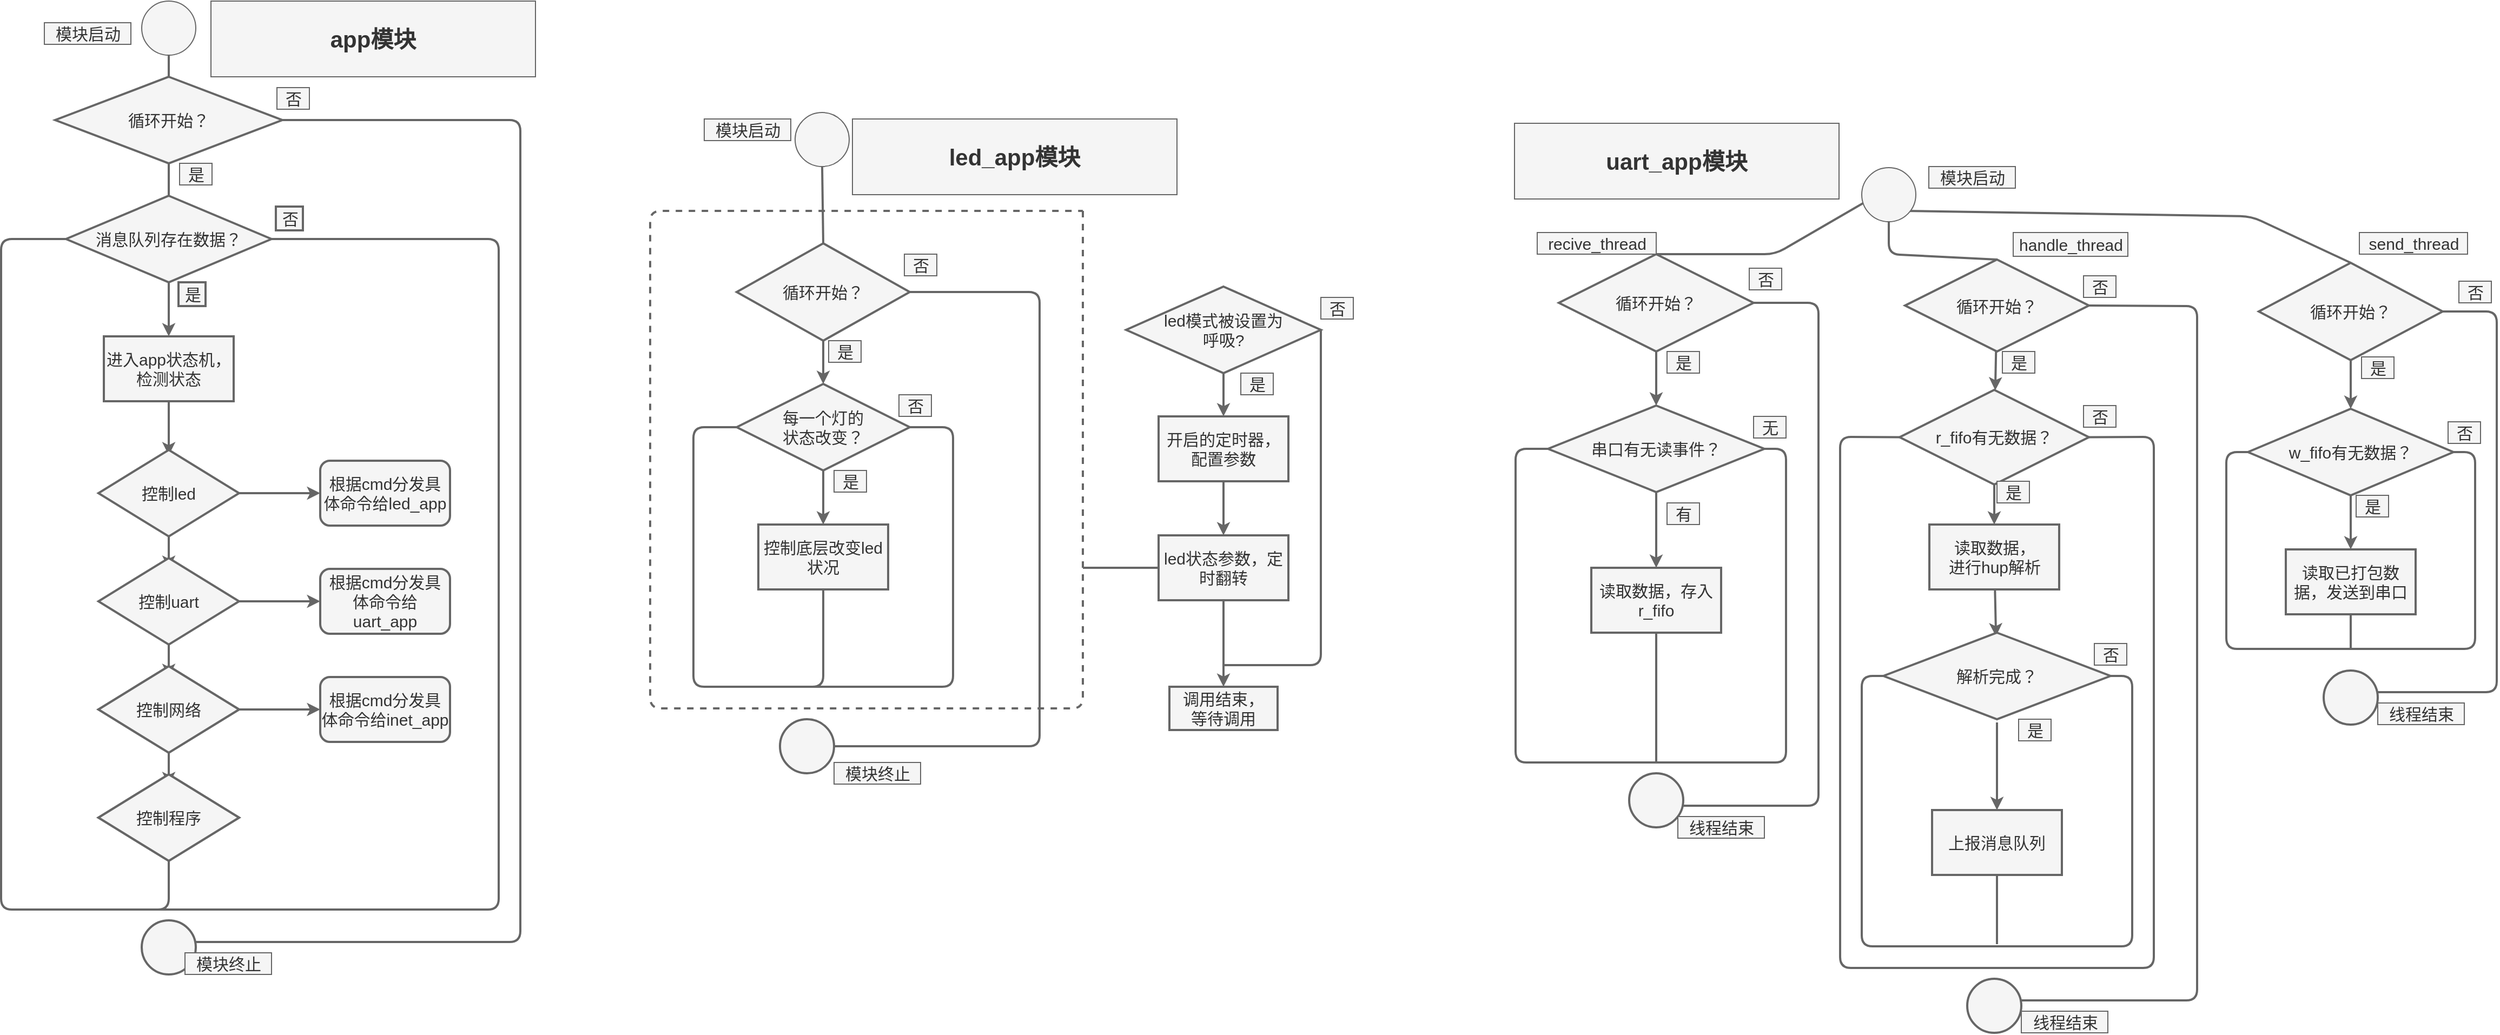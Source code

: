<mxfile>
    <diagram id="QWFxLKMB1layE4RUAb9i" name="第 1 页">
        <mxGraphModel dx="206.78" dy="0" grid="0" gridSize="10" guides="0" tooltips="1" connect="1" arrows="1" fold="1" page="1" pageScale="1" pageWidth="827" pageHeight="1169" background="#FFFFFF" math="0" shadow="0">
            <root>
                <mxCell id="0"/>
                <mxCell id="1" parent="0"/>
                <mxCell id="5" value="" style="edgeStyle=none;html=1;fontSize=15;strokeWidth=2;fillColor=#f5f5f5;strokeColor=#666666;" parent="1" source="3" target="4" edge="1">
                    <mxGeometry relative="1" as="geometry"/>
                </mxCell>
                <mxCell id="3" value="消息队列存在数据？" style="rhombus;whiteSpace=wrap;html=1;fontSize=15;strokeWidth=2;fillColor=#f5f5f5;fontColor=#333333;strokeColor=#666666;" parent="1" vertex="1">
                    <mxGeometry x="140" y="186" width="190" height="80" as="geometry"/>
                </mxCell>
                <mxCell id="7" value="" style="edgeStyle=none;html=1;fontSize=15;strokeWidth=2;fillColor=#f5f5f5;strokeColor=#666666;" parent="1" source="4" edge="1">
                    <mxGeometry relative="1" as="geometry">
                        <mxPoint x="235" y="426" as="targetPoint"/>
                    </mxGeometry>
                </mxCell>
                <mxCell id="4" value="进入app状态机，检测状态" style="whiteSpace=wrap;html=1;fontSize=15;strokeWidth=2;fillColor=#f5f5f5;fontColor=#333333;strokeColor=#666666;" parent="1" vertex="1">
                    <mxGeometry x="175" y="316" width="120" height="60" as="geometry"/>
                </mxCell>
                <mxCell id="9" value="" style="edgeStyle=none;html=1;fontSize=15;strokeWidth=2;fillColor=#f5f5f5;strokeColor=#666666;" parent="1" edge="1">
                    <mxGeometry relative="1" as="geometry">
                        <mxPoint x="235" y="491" as="sourcePoint"/>
                        <mxPoint x="235" y="531" as="targetPoint"/>
                    </mxGeometry>
                </mxCell>
                <mxCell id="17" value="" style="edgeStyle=none;html=1;fontSize=15;strokeWidth=2;fillColor=#f5f5f5;strokeColor=#666666;" parent="1" target="16" edge="1">
                    <mxGeometry relative="1" as="geometry">
                        <mxPoint x="295" y="461" as="sourcePoint"/>
                    </mxGeometry>
                </mxCell>
                <mxCell id="11" value="" style="edgeStyle=none;html=1;fontSize=15;strokeWidth=2;fillColor=#f5f5f5;strokeColor=#666666;" parent="1" edge="1">
                    <mxGeometry relative="1" as="geometry">
                        <mxPoint x="235" y="591" as="sourcePoint"/>
                        <mxPoint x="235" y="631" as="targetPoint"/>
                    </mxGeometry>
                </mxCell>
                <mxCell id="19" value="" style="edgeStyle=none;html=1;fontSize=15;strokeWidth=2;fillColor=#f5f5f5;strokeColor=#666666;" parent="1" target="18" edge="1">
                    <mxGeometry relative="1" as="geometry">
                        <mxPoint x="295" y="561" as="sourcePoint"/>
                    </mxGeometry>
                </mxCell>
                <mxCell id="13" value="" style="edgeStyle=none;html=1;fontSize=15;strokeWidth=2;fillColor=#f5f5f5;strokeColor=#666666;" parent="1" edge="1">
                    <mxGeometry relative="1" as="geometry">
                        <mxPoint x="235" y="691" as="sourcePoint"/>
                        <mxPoint x="235" y="731" as="targetPoint"/>
                    </mxGeometry>
                </mxCell>
                <mxCell id="21" value="" style="edgeStyle=none;html=1;fontSize=15;strokeWidth=2;fillColor=#f5f5f5;strokeColor=#666666;" parent="1" target="20" edge="1">
                    <mxGeometry relative="1" as="geometry">
                        <mxPoint x="295" y="661" as="sourcePoint"/>
                    </mxGeometry>
                </mxCell>
                <mxCell id="16" value="根据cmd分发具体命令给led_app" style="rounded=1;whiteSpace=wrap;html=1;fontSize=15;strokeWidth=2;fillColor=#f5f5f5;fontColor=#333333;strokeColor=#666666;" parent="1" vertex="1">
                    <mxGeometry x="375" y="431" width="120" height="60" as="geometry"/>
                </mxCell>
                <mxCell id="18" value="根据cmd分发具体命令给uart_app" style="rounded=1;whiteSpace=wrap;html=1;fontSize=15;strokeWidth=2;fillColor=#f5f5f5;fontColor=#333333;strokeColor=#666666;" parent="1" vertex="1">
                    <mxGeometry x="375" y="531" width="120" height="60" as="geometry"/>
                </mxCell>
                <mxCell id="20" value="&lt;span style=&quot;font-size: 15px;&quot;&gt;根据cmd分发具体命令给inet_app&lt;/span&gt;" style="rounded=1;whiteSpace=wrap;html=1;fontSize=15;strokeWidth=2;fillColor=#f5f5f5;fontColor=#333333;strokeColor=#666666;" parent="1" vertex="1">
                    <mxGeometry x="375" y="631" width="120" height="60" as="geometry"/>
                </mxCell>
                <mxCell id="24" value="" style="endArrow=none;html=1;exitX=0.5;exitY=1;exitDx=0;exitDy=0;entryX=0;entryY=0.5;entryDx=0;entryDy=0;fontSize=15;strokeWidth=2;fillColor=#f5f5f5;strokeColor=#666666;" parent="1" target="3" edge="1">
                    <mxGeometry width="50" height="50" relative="1" as="geometry">
                        <mxPoint x="235" y="786" as="sourcePoint"/>
                        <mxPoint x="80" y="316" as="targetPoint"/>
                        <Array as="points">
                            <mxPoint x="235" y="846"/>
                            <mxPoint x="80" y="846"/>
                            <mxPoint x="80" y="226"/>
                        </Array>
                    </mxGeometry>
                </mxCell>
                <mxCell id="25" value="是" style="text;html=1;align=center;verticalAlign=middle;resizable=0;points=[];autosize=1;strokeColor=#666666;fillColor=#f5f5f5;fontSize=15;strokeWidth=2;fontColor=#333333;" parent="1" vertex="1">
                    <mxGeometry x="244" y="266" width="25" height="22" as="geometry"/>
                </mxCell>
                <mxCell id="26" value="" style="endArrow=none;html=1;entryX=1;entryY=0.5;entryDx=0;entryDy=0;fontSize=15;strokeWidth=2;fillColor=#f5f5f5;strokeColor=#666666;" parent="1" target="3" edge="1">
                    <mxGeometry width="50" height="50" relative="1" as="geometry">
                        <mxPoint x="210" y="846" as="sourcePoint"/>
                        <mxPoint x="360" y="436" as="targetPoint"/>
                        <Array as="points">
                            <mxPoint x="540" y="846"/>
                            <mxPoint x="540" y="226"/>
                        </Array>
                    </mxGeometry>
                </mxCell>
                <mxCell id="30" value="控制led" style="rhombus;whiteSpace=wrap;html=1;fontSize=15;strokeWidth=2;fillColor=#f5f5f5;fontColor=#333333;strokeColor=#666666;" parent="1" vertex="1">
                    <mxGeometry x="170" y="421" width="130" height="80" as="geometry"/>
                </mxCell>
                <mxCell id="31" value="控制程序" style="rhombus;whiteSpace=wrap;html=1;fontSize=15;strokeWidth=2;fillColor=#f5f5f5;fontColor=#333333;strokeColor=#666666;" parent="1" vertex="1">
                    <mxGeometry x="170" y="721" width="130" height="80" as="geometry"/>
                </mxCell>
                <mxCell id="32" value="控制uart" style="rhombus;whiteSpace=wrap;html=1;fontSize=15;strokeWidth=2;fillColor=#f5f5f5;fontColor=#333333;strokeColor=#666666;" parent="1" vertex="1">
                    <mxGeometry x="170" y="521" width="130" height="80" as="geometry"/>
                </mxCell>
                <mxCell id="33" value="控制网络" style="rhombus;whiteSpace=wrap;html=1;fontSize=15;strokeWidth=2;fillColor=#f5f5f5;fontColor=#333333;strokeColor=#666666;" parent="1" vertex="1">
                    <mxGeometry x="170" y="621" width="130" height="80" as="geometry"/>
                </mxCell>
                <mxCell id="35" value="否" style="text;html=1;align=center;verticalAlign=middle;resizable=0;points=[];autosize=1;strokeColor=#666666;fillColor=#f5f5f5;fontSize=15;strokeWidth=2;fontColor=#333333;" parent="1" vertex="1">
                    <mxGeometry x="334" y="196" width="25" height="22" as="geometry"/>
                </mxCell>
                <mxCell id="49" value="" style="edgeStyle=none;html=1;fontSize=15;strokeWidth=2;fillColor=#f5f5f5;strokeColor=#666666;" parent="1" source="47" edge="1">
                    <mxGeometry relative="1" as="geometry">
                        <mxPoint x="840" y="360" as="targetPoint"/>
                    </mxGeometry>
                </mxCell>
                <mxCell id="47" value="循环开始？" style="rhombus;whiteSpace=wrap;html=1;fontSize=15;strokeWidth=2;fillColor=#f5f5f5;fontColor=#333333;strokeColor=#666666;" parent="1" vertex="1">
                    <mxGeometry x="760" y="230" width="160" height="90" as="geometry"/>
                </mxCell>
                <mxCell id="59" value="" style="edgeStyle=none;html=1;fontSize=15;strokeWidth=2;fillColor=#f5f5f5;strokeColor=#666666;" parent="1" source="50" target="58" edge="1">
                    <mxGeometry relative="1" as="geometry"/>
                </mxCell>
                <mxCell id="50" value="每一个灯的&lt;br&gt;状态改变？" style="rhombus;whiteSpace=wrap;html=1;fontSize=15;strokeWidth=2;fillColor=#f5f5f5;fontColor=#333333;strokeColor=#666666;" parent="1" vertex="1">
                    <mxGeometry x="760" y="360" width="160" height="80" as="geometry"/>
                </mxCell>
                <mxCell id="51" value="" style="endArrow=none;html=1;fontSize=15;strokeWidth=2;exitX=0;exitY=0.5;exitDx=0;exitDy=0;entryX=0.5;entryY=1;entryDx=0;entryDy=0;fillColor=#f5f5f5;strokeColor=#666666;" parent="1" source="50" target="58" edge="1">
                    <mxGeometry width="50" height="50" relative="1" as="geometry">
                        <mxPoint x="760" y="490" as="sourcePoint"/>
                        <mxPoint x="840" y="580" as="targetPoint"/>
                        <Array as="points">
                            <mxPoint x="720" y="400"/>
                            <mxPoint x="720" y="480"/>
                            <mxPoint x="720" y="640"/>
                            <mxPoint x="840" y="640"/>
                        </Array>
                    </mxGeometry>
                </mxCell>
                <mxCell id="52" value="是" style="text;html=1;align=center;verticalAlign=middle;resizable=0;points=[];autosize=1;strokeColor=#666666;fillColor=#f5f5f5;fontSize=15;fontColor=#333333;" parent="1" vertex="1">
                    <mxGeometry x="845" y="320" width="30" height="20" as="geometry"/>
                </mxCell>
                <mxCell id="53" value="" style="endArrow=none;html=1;fontSize=15;strokeWidth=2;entryX=1;entryY=0.5;entryDx=0;entryDy=0;fillColor=#f5f5f5;strokeColor=#666666;" parent="1" source="167" target="47" edge="1">
                    <mxGeometry width="50" height="50" relative="1" as="geometry">
                        <mxPoint x="830" y="680" as="sourcePoint"/>
                        <mxPoint x="810" y="440" as="targetPoint"/>
                        <Array as="points">
                            <mxPoint x="1040" y="695"/>
                            <mxPoint x="1040" y="275"/>
                        </Array>
                    </mxGeometry>
                </mxCell>
                <mxCell id="54" value="否" style="text;html=1;align=center;verticalAlign=middle;resizable=0;points=[];autosize=1;strokeColor=#666666;fillColor=#f5f5f5;fontSize=15;fontColor=#333333;" parent="1" vertex="1">
                    <mxGeometry x="915" y="240" width="30" height="20" as="geometry"/>
                </mxCell>
                <mxCell id="55" value="是" style="text;html=1;align=center;verticalAlign=middle;resizable=0;points=[];autosize=1;strokeColor=#666666;fillColor=#f5f5f5;fontSize=15;fontColor=#333333;" parent="1" vertex="1">
                    <mxGeometry x="850" y="440" width="30" height="20" as="geometry"/>
                </mxCell>
                <mxCell id="56" value="否" style="text;html=1;align=center;verticalAlign=middle;resizable=0;points=[];autosize=1;strokeColor=#666666;fillColor=#f5f5f5;fontSize=15;fontColor=#333333;" parent="1" vertex="1">
                    <mxGeometry x="910" y="370" width="30" height="20" as="geometry"/>
                </mxCell>
                <mxCell id="57" value="" style="endArrow=none;html=1;fontSize=15;strokeWidth=2;entryX=1;entryY=0.5;entryDx=0;entryDy=0;fillColor=#f5f5f5;strokeColor=#666666;" parent="1" target="50" edge="1">
                    <mxGeometry width="50" height="50" relative="1" as="geometry">
                        <mxPoint x="830" y="640" as="sourcePoint"/>
                        <mxPoint x="810" y="440" as="targetPoint"/>
                        <Array as="points">
                            <mxPoint x="960" y="640"/>
                            <mxPoint x="960" y="400"/>
                        </Array>
                    </mxGeometry>
                </mxCell>
                <mxCell id="58" value="控制底层改变led状况" style="whiteSpace=wrap;html=1;fontSize=15;strokeWidth=2;fillColor=#f5f5f5;fontColor=#333333;strokeColor=#666666;" parent="1" vertex="1">
                    <mxGeometry x="780" y="490" width="120" height="60" as="geometry"/>
                </mxCell>
                <mxCell id="62" value="" style="edgeStyle=none;html=1;fontSize=15;strokeWidth=2;fillColor=#f5f5f5;strokeColor=#666666;" parent="1" source="60" target="61" edge="1">
                    <mxGeometry relative="1" as="geometry"/>
                </mxCell>
                <mxCell id="60" value="led模式被设置为&lt;br&gt;呼吸?" style="rhombus;whiteSpace=wrap;html=1;fontSize=15;strokeWidth=2;fillColor=#f5f5f5;fontColor=#333333;strokeColor=#666666;" parent="1" vertex="1">
                    <mxGeometry x="1120" y="270" width="180" height="80" as="geometry"/>
                </mxCell>
                <mxCell id="66" value="" style="edgeStyle=none;html=1;fontSize=15;strokeWidth=2;fillColor=#f5f5f5;strokeColor=#666666;" parent="1" source="61" target="65" edge="1">
                    <mxGeometry relative="1" as="geometry"/>
                </mxCell>
                <mxCell id="61" value="开启的定时器，配置参数" style="whiteSpace=wrap;html=1;fontSize=15;strokeWidth=2;fillColor=#f5f5f5;fontColor=#333333;strokeColor=#666666;" parent="1" vertex="1">
                    <mxGeometry x="1150" y="390" width="120" height="60" as="geometry"/>
                </mxCell>
                <mxCell id="63" value="是" style="text;html=1;align=center;verticalAlign=middle;resizable=0;points=[];autosize=1;strokeColor=#666666;fillColor=#f5f5f5;fontSize=15;fontColor=#333333;" parent="1" vertex="1">
                    <mxGeometry x="1226" y="350" width="30" height="20" as="geometry"/>
                </mxCell>
                <mxCell id="64" value="否" style="text;html=1;align=center;verticalAlign=middle;resizable=0;points=[];autosize=1;strokeColor=#666666;fillColor=#f5f5f5;fontSize=15;fontColor=#333333;" parent="1" vertex="1">
                    <mxGeometry x="1300" y="280" width="30" height="20" as="geometry"/>
                </mxCell>
                <mxCell id="70" value="" style="edgeStyle=none;html=1;fontSize=15;strokeWidth=2;fillColor=#f5f5f5;strokeColor=#666666;" parent="1" source="65" edge="1">
                    <mxGeometry relative="1" as="geometry">
                        <mxPoint x="1210" y="640" as="targetPoint"/>
                    </mxGeometry>
                </mxCell>
                <mxCell id="65" value="led状态参数，定时翻转" style="whiteSpace=wrap;html=1;fontSize=15;strokeWidth=2;fillColor=#f5f5f5;fontColor=#333333;strokeColor=#666666;" parent="1" vertex="1">
                    <mxGeometry x="1150" y="500" width="120" height="60" as="geometry"/>
                </mxCell>
                <mxCell id="67" value="" style="endArrow=none;dashed=1;html=1;fontSize=15;strokeWidth=2;fillColor=#f5f5f5;strokeColor=#666666;" parent="1" edge="1">
                    <mxGeometry width="50" height="50" relative="1" as="geometry">
                        <mxPoint x="1080" y="200" as="sourcePoint"/>
                        <mxPoint x="1080" y="200" as="targetPoint"/>
                        <Array as="points">
                            <mxPoint x="1080" y="660"/>
                            <mxPoint x="680" y="660"/>
                            <mxPoint x="680" y="200"/>
                        </Array>
                    </mxGeometry>
                </mxCell>
                <mxCell id="68" value="" style="endArrow=none;html=1;fontSize=15;strokeWidth=2;entryX=1;entryY=0.5;entryDx=0;entryDy=0;fillColor=#f5f5f5;strokeColor=#666666;" parent="1" target="60" edge="1">
                    <mxGeometry width="50" height="50" relative="1" as="geometry">
                        <mxPoint x="1210" y="620" as="sourcePoint"/>
                        <mxPoint x="980" y="400" as="targetPoint"/>
                        <Array as="points">
                            <mxPoint x="1300" y="620"/>
                        </Array>
                    </mxGeometry>
                </mxCell>
                <mxCell id="72" value="调用结束，&lt;br&gt;等待调用" style="whiteSpace=wrap;html=1;fontSize=15;strokeWidth=2;fillColor=#f5f5f5;fontColor=#333333;strokeColor=#666666;" parent="1" vertex="1">
                    <mxGeometry x="1160" y="640" width="100" height="40" as="geometry"/>
                </mxCell>
                <mxCell id="73" value="" style="endArrow=none;html=1;fontSize=15;strokeWidth=2;entryX=0;entryY=0.5;entryDx=0;entryDy=0;fillColor=#f5f5f5;strokeColor=#666666;" parent="1" target="65" edge="1">
                    <mxGeometry width="50" height="50" relative="1" as="geometry">
                        <mxPoint x="1080" y="530" as="sourcePoint"/>
                        <mxPoint x="980" y="400" as="targetPoint"/>
                    </mxGeometry>
                </mxCell>
                <mxCell id="76" value="" style="edgeStyle=none;html=1;fontSize=15;strokeWidth=2;fillColor=#f5f5f5;strokeColor=#666666;" parent="1" source="74" edge="1">
                    <mxGeometry relative="1" as="geometry">
                        <mxPoint x="1610" y="380" as="targetPoint"/>
                    </mxGeometry>
                </mxCell>
                <mxCell id="74" value="循环开始？" style="rhombus;whiteSpace=wrap;html=1;fontSize=15;strokeWidth=2;fillColor=#f5f5f5;fontColor=#333333;strokeColor=#666666;" parent="1" vertex="1">
                    <mxGeometry x="1520" y="240" width="180" height="90" as="geometry"/>
                </mxCell>
                <mxCell id="78" value="是" style="text;html=1;align=center;verticalAlign=middle;resizable=0;points=[];autosize=1;strokeColor=#666666;fillColor=#f5f5f5;fontSize=15;fontColor=#333333;" parent="1" vertex="1">
                    <mxGeometry x="1620" y="330" width="30" height="20" as="geometry"/>
                </mxCell>
                <mxCell id="81" value="" style="edgeStyle=none;html=1;fontSize=15;strokeWidth=2;fillColor=#f5f5f5;strokeColor=#666666;" parent="1" source="79" target="80" edge="1">
                    <mxGeometry relative="1" as="geometry"/>
                </mxCell>
                <mxCell id="79" value="串口有无读事件？" style="rhombus;whiteSpace=wrap;html=1;fontSize=15;strokeWidth=2;fillColor=#f5f5f5;fontColor=#333333;strokeColor=#666666;" parent="1" vertex="1">
                    <mxGeometry x="1510" y="380" width="200" height="80" as="geometry"/>
                </mxCell>
                <mxCell id="80" value="读取数据，存入r_fifo" style="whiteSpace=wrap;html=1;fontSize=15;strokeWidth=2;fillColor=#f5f5f5;fontColor=#333333;strokeColor=#666666;" parent="1" vertex="1">
                    <mxGeometry x="1550" y="530" width="120" height="60" as="geometry"/>
                </mxCell>
                <mxCell id="82" value="有" style="text;html=1;align=center;verticalAlign=middle;resizable=0;points=[];autosize=1;strokeColor=#666666;fillColor=#f5f5f5;fontSize=15;fontColor=#333333;" parent="1" vertex="1">
                    <mxGeometry x="1620" y="470" width="30" height="20" as="geometry"/>
                </mxCell>
                <mxCell id="83" value="无" style="text;html=1;align=center;verticalAlign=middle;resizable=0;points=[];autosize=1;strokeColor=#666666;fillColor=#f5f5f5;fontSize=15;fontColor=#333333;" parent="1" vertex="1">
                    <mxGeometry x="1700" y="390" width="30" height="20" as="geometry"/>
                </mxCell>
                <mxCell id="84" value="" style="endArrow=none;html=1;fontSize=15;strokeWidth=2;entryX=1;entryY=0.5;entryDx=0;entryDy=0;exitX=0;exitY=0.5;exitDx=0;exitDy=0;fillColor=#f5f5f5;strokeColor=#666666;" parent="1" source="79" target="79" edge="1">
                    <mxGeometry width="50" height="50" relative="1" as="geometry">
                        <mxPoint x="1520" y="285" as="sourcePoint"/>
                        <mxPoint x="1690" y="490" as="targetPoint"/>
                        <Array as="points">
                            <mxPoint x="1480" y="420"/>
                            <mxPoint x="1480" y="710"/>
                            <mxPoint x="1730" y="710"/>
                            <mxPoint x="1730" y="420"/>
                        </Array>
                    </mxGeometry>
                </mxCell>
                <mxCell id="85" value="" style="endArrow=none;html=1;fontSize=15;strokeWidth=2;exitX=0.5;exitY=1;exitDx=0;exitDy=0;fillColor=#f5f5f5;strokeColor=#666666;" parent="1" source="80" edge="1">
                    <mxGeometry width="50" height="50" relative="1" as="geometry">
                        <mxPoint x="1640" y="540" as="sourcePoint"/>
                        <mxPoint x="1610" y="710" as="targetPoint"/>
                    </mxGeometry>
                </mxCell>
                <mxCell id="87" value="否" style="text;html=1;align=center;verticalAlign=middle;resizable=0;points=[];autosize=1;strokeColor=#666666;fillColor=#f5f5f5;fontSize=15;fontColor=#333333;" parent="1" vertex="1">
                    <mxGeometry x="1696" y="253" width="30" height="20" as="geometry"/>
                </mxCell>
                <mxCell id="89" value="" style="endArrow=none;html=1;fontSize=15;strokeWidth=2;entryX=1;entryY=0.5;entryDx=0;entryDy=0;fillColor=#f5f5f5;strokeColor=#666666;" parent="1" target="74" edge="1">
                    <mxGeometry width="50" height="50" relative="1" as="geometry">
                        <mxPoint x="1610" y="750" as="sourcePoint"/>
                        <mxPoint x="1690" y="490" as="targetPoint"/>
                        <Array as="points">
                            <mxPoint x="1760" y="750"/>
                            <mxPoint x="1760" y="285"/>
                        </Array>
                    </mxGeometry>
                </mxCell>
                <mxCell id="90" value="" style="ellipse;whiteSpace=wrap;html=1;aspect=fixed;fontSize=15;strokeWidth=2;fillColor=#f5f5f5;fontColor=#333333;strokeColor=#666666;" parent="1" vertex="1">
                    <mxGeometry x="1585" y="720" width="50" height="50" as="geometry"/>
                </mxCell>
                <mxCell id="91" value="线程结束" style="text;html=1;align=center;verticalAlign=middle;resizable=0;points=[];autosize=1;strokeColor=#666666;fillColor=#f5f5f5;fontSize=15;fontColor=#333333;" parent="1" vertex="1">
                    <mxGeometry x="1630" y="760" width="80" height="20" as="geometry"/>
                </mxCell>
                <mxCell id="92" value="recive_thread" style="text;html=1;align=center;verticalAlign=middle;resizable=0;points=[];autosize=1;strokeColor=#666666;fillColor=#f5f5f5;fontSize=15;fontColor=#333333;" parent="1" vertex="1">
                    <mxGeometry x="1500" y="220" width="110" height="20" as="geometry"/>
                </mxCell>
                <mxCell id="96" value="" style="edgeStyle=none;html=1;fontSize=15;strokeWidth=2;fillColor=#f5f5f5;strokeColor=#666666;" parent="1" source="94" target="95" edge="1">
                    <mxGeometry relative="1" as="geometry"/>
                </mxCell>
                <mxCell id="94" value="循环开始？" style="rhombus;whiteSpace=wrap;html=1;fontSize=15;strokeWidth=2;fillColor=#f5f5f5;fontColor=#333333;strokeColor=#666666;" parent="1" vertex="1">
                    <mxGeometry x="1840" y="245" width="170" height="85" as="geometry"/>
                </mxCell>
                <mxCell id="98" value="" style="edgeStyle=none;html=1;fontSize=15;strokeWidth=2;fillColor=#f5f5f5;strokeColor=#666666;" parent="1" source="95" target="97" edge="1">
                    <mxGeometry relative="1" as="geometry"/>
                </mxCell>
                <mxCell id="95" value="r_fifo有无数据？" style="rhombus;whiteSpace=wrap;html=1;fontSize=15;strokeWidth=2;fillColor=#f5f5f5;fontColor=#333333;strokeColor=#666666;" parent="1" vertex="1">
                    <mxGeometry x="1835" y="365.5" width="175" height="87.5" as="geometry"/>
                </mxCell>
                <mxCell id="100" value="" style="edgeStyle=none;html=1;fontSize=15;strokeWidth=2;fillColor=#f5f5f5;strokeColor=#666666;" parent="1" source="97" edge="1">
                    <mxGeometry relative="1" as="geometry">
                        <mxPoint x="1924.099" y="593.343" as="targetPoint"/>
                    </mxGeometry>
                </mxCell>
                <mxCell id="97" value="读取数据，&lt;br&gt;进行hup解析" style="whiteSpace=wrap;html=1;fontSize=15;strokeWidth=2;fillColor=#f5f5f5;fontColor=#333333;strokeColor=#666666;" parent="1" vertex="1">
                    <mxGeometry x="1862.5" y="490" width="120" height="60" as="geometry"/>
                </mxCell>
                <mxCell id="102" value="" style="edgeStyle=none;html=1;fontSize=15;strokeWidth=2;fillColor=#f5f5f5;strokeColor=#666666;" parent="1" target="101" edge="1">
                    <mxGeometry relative="1" as="geometry">
                        <mxPoint x="1925" y="673" as="sourcePoint"/>
                    </mxGeometry>
                </mxCell>
                <mxCell id="99" value="解析完成？" style="rhombus;whiteSpace=wrap;html=1;fontSize=15;strokeWidth=2;fillColor=#f5f5f5;fontColor=#333333;strokeColor=#666666;" parent="1" vertex="1">
                    <mxGeometry x="1820" y="590" width="210" height="80" as="geometry"/>
                </mxCell>
                <mxCell id="101" value="上报消息队列" style="whiteSpace=wrap;html=1;fontSize=15;strokeWidth=2;fillColor=#f5f5f5;fontColor=#333333;strokeColor=#666666;" parent="1" vertex="1">
                    <mxGeometry x="1865" y="754" width="120" height="60" as="geometry"/>
                </mxCell>
                <mxCell id="105" value="" style="endArrow=none;html=1;fontSize=15;strokeWidth=2;entryX=1;entryY=0.5;entryDx=0;entryDy=0;fillColor=#f5f5f5;strokeColor=#666666;" parent="1" target="94" edge="1">
                    <mxGeometry width="50" height="50" relative="1" as="geometry">
                        <mxPoint x="1925" y="930" as="sourcePoint"/>
                        <mxPoint x="1850" y="570" as="targetPoint"/>
                        <Array as="points">
                            <mxPoint x="2110" y="930"/>
                            <mxPoint x="2110" y="288"/>
                        </Array>
                    </mxGeometry>
                </mxCell>
                <mxCell id="106" value="" style="endArrow=none;html=1;fontSize=15;strokeWidth=2;entryX=1;entryY=0.5;entryDx=0;entryDy=0;exitX=0;exitY=0.5;exitDx=0;exitDy=0;fillColor=#f5f5f5;strokeColor=#666666;" parent="1" source="95" target="95" edge="1">
                    <mxGeometry width="50" height="50" relative="1" as="geometry">
                        <mxPoint x="1830" y="409" as="sourcePoint"/>
                        <mxPoint x="1850" y="570" as="targetPoint"/>
                        <Array as="points">
                            <mxPoint x="1780" y="409"/>
                            <mxPoint x="1780" y="409"/>
                            <mxPoint x="1780" y="900"/>
                            <mxPoint x="2070" y="900"/>
                            <mxPoint x="2070" y="409"/>
                        </Array>
                    </mxGeometry>
                </mxCell>
                <mxCell id="107" value="" style="endArrow=none;html=1;fontSize=15;strokeWidth=2;entryX=1;entryY=0.5;entryDx=0;entryDy=0;exitX=0;exitY=0.5;exitDx=0;exitDy=0;fillColor=#f5f5f5;strokeColor=#666666;" parent="1" source="99" target="99" edge="1">
                    <mxGeometry width="50" height="50" relative="1" as="geometry">
                        <mxPoint x="1800" y="620" as="sourcePoint"/>
                        <mxPoint x="1850" y="570" as="targetPoint"/>
                        <Array as="points">
                            <mxPoint x="1800" y="630"/>
                            <mxPoint x="1800" y="880"/>
                            <mxPoint x="2050" y="880"/>
                            <mxPoint x="2050" y="630"/>
                        </Array>
                    </mxGeometry>
                </mxCell>
                <mxCell id="109" value="" style="ellipse;whiteSpace=wrap;html=1;aspect=fixed;fontSize=15;strokeWidth=2;fillColor=#f5f5f5;fontColor=#333333;strokeColor=#666666;" parent="1" vertex="1">
                    <mxGeometry x="1897.5" y="910" width="50" height="50" as="geometry"/>
                </mxCell>
                <mxCell id="110" value="线程结束" style="text;html=1;align=center;verticalAlign=middle;resizable=0;points=[];autosize=1;strokeColor=#666666;fillColor=#f5f5f5;fontSize=15;fontColor=#333333;" parent="1" vertex="1">
                    <mxGeometry x="1947.5" y="940" width="80" height="20" as="geometry"/>
                </mxCell>
                <mxCell id="111" value="是" style="text;html=1;align=center;verticalAlign=middle;resizable=0;points=[];autosize=1;strokeColor=#666666;fillColor=#f5f5f5;fontSize=15;fontColor=#333333;" parent="1" vertex="1">
                    <mxGeometry x="1945" y="670" width="30" height="20" as="geometry"/>
                </mxCell>
                <mxCell id="112" value="否" style="text;html=1;align=center;verticalAlign=middle;resizable=0;points=[];autosize=1;strokeColor=#666666;fillColor=#f5f5f5;fontSize=15;fontColor=#333333;" parent="1" vertex="1">
                    <mxGeometry x="2015" y="600" width="30" height="20" as="geometry"/>
                </mxCell>
                <mxCell id="113" value="是" style="text;html=1;align=center;verticalAlign=middle;resizable=0;points=[];autosize=1;strokeColor=#666666;fillColor=#f5f5f5;fontSize=15;fontColor=#333333;" parent="1" vertex="1">
                    <mxGeometry x="1925" y="450" width="30" height="20" as="geometry"/>
                </mxCell>
                <mxCell id="114" value="否" style="text;html=1;align=center;verticalAlign=middle;resizable=0;points=[];autosize=1;strokeColor=#666666;fillColor=#f5f5f5;fontSize=15;fontColor=#333333;" parent="1" vertex="1">
                    <mxGeometry x="2005" y="380" width="30" height="20" as="geometry"/>
                </mxCell>
                <mxCell id="115" value="是" style="text;html=1;align=center;verticalAlign=middle;resizable=0;points=[];autosize=1;strokeColor=#666666;fillColor=#f5f5f5;fontSize=15;fontColor=#333333;" parent="1" vertex="1">
                    <mxGeometry x="1930" y="330" width="30" height="20" as="geometry"/>
                </mxCell>
                <mxCell id="116" value="否" style="text;html=1;align=center;verticalAlign=middle;resizable=0;points=[];autosize=1;strokeColor=#666666;fillColor=#f5f5f5;fontSize=15;fontColor=#333333;" parent="1" vertex="1">
                    <mxGeometry x="2005" y="260" width="30" height="20" as="geometry"/>
                </mxCell>
                <mxCell id="117" value="handle_thread" style="text;html=1;align=center;verticalAlign=middle;resizable=0;points=[];autosize=1;strokeColor=#666666;fillColor=#f5f5f5;fontSize=15;fontColor=#333333;" parent="1" vertex="1">
                    <mxGeometry x="1940" y="220" width="106" height="22" as="geometry"/>
                </mxCell>
                <mxCell id="120" value="" style="edgeStyle=none;html=1;fontSize=15;strokeWidth=2;fillColor=#f5f5f5;strokeColor=#666666;" parent="1" source="118" edge="1">
                    <mxGeometry relative="1" as="geometry">
                        <mxPoint x="2252" y="383" as="targetPoint"/>
                    </mxGeometry>
                </mxCell>
                <mxCell id="118" value="循环开始？" style="rhombus;whiteSpace=wrap;html=1;fontSize=15;strokeWidth=2;fillColor=#f5f5f5;fontColor=#333333;strokeColor=#666666;" parent="1" vertex="1">
                    <mxGeometry x="2167" y="248" width="170" height="90" as="geometry"/>
                </mxCell>
                <mxCell id="123" value="" style="edgeStyle=none;html=1;fontSize=15;strokeWidth=2;fillColor=#f5f5f5;strokeColor=#666666;" parent="1" source="121" target="122" edge="1">
                    <mxGeometry relative="1" as="geometry"/>
                </mxCell>
                <mxCell id="121" value="w_fifo有无数据？" style="rhombus;whiteSpace=wrap;html=1;fontSize=15;strokeWidth=2;fillColor=#f5f5f5;fontColor=#333333;strokeColor=#666666;" parent="1" vertex="1">
                    <mxGeometry x="2157" y="383" width="190" height="80" as="geometry"/>
                </mxCell>
                <mxCell id="122" value="读取已打包数据，发送到串口" style="whiteSpace=wrap;html=1;fontSize=15;strokeWidth=2;fillColor=#f5f5f5;fontColor=#333333;strokeColor=#666666;" parent="1" vertex="1">
                    <mxGeometry x="2192" y="513" width="120" height="60" as="geometry"/>
                </mxCell>
                <mxCell id="124" value="" style="endArrow=none;html=1;fontSize=15;strokeWidth=2;entryX=1;entryY=0.5;entryDx=0;entryDy=0;fillColor=#f5f5f5;strokeColor=#666666;" parent="1" target="118" edge="1">
                    <mxGeometry width="50" height="50" relative="1" as="geometry">
                        <mxPoint x="2252" y="645" as="sourcePoint"/>
                        <mxPoint x="2217" y="565" as="targetPoint"/>
                        <Array as="points">
                            <mxPoint x="2387" y="645"/>
                            <mxPoint x="2387" y="293"/>
                        </Array>
                    </mxGeometry>
                </mxCell>
                <mxCell id="125" value="" style="endArrow=none;html=1;fontSize=15;strokeWidth=2;entryX=1;entryY=0.5;entryDx=0;entryDy=0;exitX=0;exitY=0.5;exitDx=0;exitDy=0;fillColor=#f5f5f5;strokeColor=#666666;" parent="1" source="121" target="121" edge="1">
                    <mxGeometry width="50" height="50" relative="1" as="geometry">
                        <mxPoint x="2252" y="615" as="sourcePoint"/>
                        <mxPoint x="2217" y="565" as="targetPoint"/>
                        <Array as="points">
                            <mxPoint x="2137" y="423"/>
                            <mxPoint x="2137" y="605"/>
                            <mxPoint x="2157" y="605"/>
                            <mxPoint x="2367" y="605"/>
                            <mxPoint x="2367" y="423"/>
                        </Array>
                    </mxGeometry>
                </mxCell>
                <mxCell id="126" value="" style="endArrow=none;html=1;fontSize=15;strokeWidth=2;entryX=0.5;entryY=1;entryDx=0;entryDy=0;fillColor=#f5f5f5;strokeColor=#666666;" parent="1" target="122" edge="1">
                    <mxGeometry width="50" height="50" relative="1" as="geometry">
                        <mxPoint x="2252" y="605" as="sourcePoint"/>
                        <mxPoint x="2217" y="565" as="targetPoint"/>
                    </mxGeometry>
                </mxCell>
                <mxCell id="127" value="" style="ellipse;whiteSpace=wrap;html=1;aspect=fixed;fontSize=15;strokeWidth=2;fillColor=#f5f5f5;fontColor=#333333;strokeColor=#666666;" parent="1" vertex="1">
                    <mxGeometry x="2227" y="625" width="50" height="50" as="geometry"/>
                </mxCell>
                <mxCell id="128" value="线程结束" style="text;html=1;align=center;verticalAlign=middle;resizable=0;points=[];autosize=1;strokeColor=#666666;fillColor=#f5f5f5;fontSize=15;fontColor=#333333;" parent="1" vertex="1">
                    <mxGeometry x="2277" y="655" width="80" height="20" as="geometry"/>
                </mxCell>
                <mxCell id="129" value="是" style="text;html=1;align=center;verticalAlign=middle;resizable=0;points=[];autosize=1;strokeColor=#666666;fillColor=#f5f5f5;fontSize=15;fontColor=#333333;" parent="1" vertex="1">
                    <mxGeometry x="2262" y="335" width="30" height="20" as="geometry"/>
                </mxCell>
                <mxCell id="130" value="是" style="text;html=1;align=center;verticalAlign=middle;resizable=0;points=[];autosize=1;strokeColor=#666666;fillColor=#f5f5f5;fontSize=15;fontColor=#333333;" parent="1" vertex="1">
                    <mxGeometry x="2257" y="463" width="30" height="20" as="geometry"/>
                </mxCell>
                <mxCell id="131" value="否" style="text;html=1;align=center;verticalAlign=middle;resizable=0;points=[];autosize=1;strokeColor=#666666;fillColor=#f5f5f5;fontSize=15;fontColor=#333333;" parent="1" vertex="1">
                    <mxGeometry x="2342" y="395" width="30" height="20" as="geometry"/>
                </mxCell>
                <mxCell id="132" value="否" style="text;html=1;align=center;verticalAlign=middle;resizable=0;points=[];autosize=1;strokeColor=#666666;fillColor=#f5f5f5;fontSize=15;fontColor=#333333;" parent="1" vertex="1">
                    <mxGeometry x="2352" y="265" width="30" height="20" as="geometry"/>
                </mxCell>
                <mxCell id="133" value="send_thread" style="text;html=1;align=center;verticalAlign=middle;resizable=0;points=[];autosize=1;strokeColor=#666666;fillColor=#f5f5f5;fontSize=15;fontColor=#333333;" parent="1" vertex="1">
                    <mxGeometry x="2260" y="220" width="100" height="20" as="geometry"/>
                </mxCell>
                <mxCell id="134" value="控制程序" style="rhombus;whiteSpace=wrap;html=1;fontSize=15;strokeWidth=2;fillColor=#f5f5f5;fontColor=#333333;strokeColor=#666666;" parent="1" vertex="1">
                    <mxGeometry x="170" y="721" width="130" height="80" as="geometry"/>
                </mxCell>
                <mxCell id="135" value="控制网络" style="rhombus;whiteSpace=wrap;html=1;fontSize=15;strokeWidth=2;fillColor=#f5f5f5;fontColor=#333333;strokeColor=#666666;" parent="1" vertex="1">
                    <mxGeometry x="170" y="621" width="130" height="80" as="geometry"/>
                </mxCell>
                <mxCell id="146" value="" style="endArrow=none;html=1;strokeWidth=2;entryX=0.5;entryY=1;entryDx=0;entryDy=0;fillColor=#f5f5f5;strokeColor=#666666;" parent="1" target="157" edge="1">
                    <mxGeometry width="50" height="50" relative="1" as="geometry">
                        <mxPoint x="840" y="230" as="sourcePoint"/>
                        <mxPoint x="840" y="170" as="targetPoint"/>
                    </mxGeometry>
                </mxCell>
                <mxCell id="148" value="" style="endArrow=none;html=1;strokeWidth=2;exitX=0.5;exitY=0;exitDx=0;exitDy=0;entryX=0.02;entryY=0.66;entryDx=0;entryDy=0;entryPerimeter=0;fillColor=#f5f5f5;strokeColor=#666666;" parent="1" source="74" target="151" edge="1">
                    <mxGeometry width="50" height="50" relative="1" as="geometry">
                        <mxPoint x="1890" y="260" as="sourcePoint"/>
                        <mxPoint x="1780" y="190" as="targetPoint"/>
                        <Array as="points">
                            <mxPoint x="1720" y="240"/>
                        </Array>
                    </mxGeometry>
                </mxCell>
                <mxCell id="150" value="" style="endArrow=none;html=1;strokeWidth=2;entryX=0.5;entryY=0;entryDx=0;entryDy=0;fillColor=#f5f5f5;strokeColor=#666666;" parent="1" target="118" edge="1">
                    <mxGeometry width="50" height="50" relative="1" as="geometry">
                        <mxPoint x="1840" y="200" as="sourcePoint"/>
                        <mxPoint x="1940" y="210" as="targetPoint"/>
                        <Array as="points">
                            <mxPoint x="2160" y="205"/>
                        </Array>
                    </mxGeometry>
                </mxCell>
                <mxCell id="151" value="" style="ellipse;whiteSpace=wrap;html=1;aspect=fixed;fillColor=#f5f5f5;fontColor=#333333;strokeColor=#666666;" parent="1" vertex="1">
                    <mxGeometry x="1800" y="160" width="50" height="50" as="geometry"/>
                </mxCell>
                <mxCell id="152" value="" style="endArrow=none;html=1;strokeWidth=2;exitX=0.5;exitY=0;exitDx=0;exitDy=0;fillColor=#f5f5f5;strokeColor=#666666;" parent="1" source="94" target="151" edge="1">
                    <mxGeometry width="50" height="50" relative="1" as="geometry">
                        <mxPoint x="1925" y="245" as="sourcePoint"/>
                        <mxPoint x="1780" y="190" as="targetPoint"/>
                        <Array as="points">
                            <mxPoint x="1825" y="240"/>
                        </Array>
                    </mxGeometry>
                </mxCell>
                <mxCell id="153" value="模块启动" style="text;html=1;align=center;verticalAlign=middle;resizable=0;points=[];autosize=1;strokeColor=#666666;fillColor=#f5f5f5;fontSize=15;fontColor=#333333;" parent="1" vertex="1">
                    <mxGeometry x="1862" y="159" width="80" height="20" as="geometry"/>
                </mxCell>
                <mxCell id="154" value="" style="ellipse;whiteSpace=wrap;html=1;aspect=fixed;fontSize=15;fillColor=#f5f5f5;fontColor=#333333;strokeColor=#666666;" parent="1" vertex="1">
                    <mxGeometry x="210" y="6" width="50" height="50" as="geometry"/>
                </mxCell>
                <mxCell id="155" value="" style="endArrow=none;html=1;strokeWidth=2;exitX=0.5;exitY=0;exitDx=0;exitDy=0;startArrow=none;fillColor=#f5f5f5;strokeColor=#666666;" parent="1" source="159" target="154" edge="1">
                    <mxGeometry width="50" height="50" relative="1" as="geometry">
                        <mxPoint x="235" y="186" as="sourcePoint"/>
                        <mxPoint x="235" y="136" as="targetPoint"/>
                    </mxGeometry>
                </mxCell>
                <mxCell id="156" value="模块启动" style="text;html=1;align=center;verticalAlign=middle;resizable=0;points=[];autosize=1;strokeColor=#666666;fillColor=#f5f5f5;fontSize=15;fontColor=#333333;" parent="1" vertex="1">
                    <mxGeometry x="120" y="26" width="80" height="20" as="geometry"/>
                </mxCell>
                <mxCell id="157" value="" style="ellipse;whiteSpace=wrap;html=1;aspect=fixed;fontSize=15;fillColor=#f5f5f5;fontColor=#333333;strokeColor=#666666;" parent="1" vertex="1">
                    <mxGeometry x="814" y="109" width="50" height="50" as="geometry"/>
                </mxCell>
                <mxCell id="158" value="模块启动" style="text;html=1;align=center;verticalAlign=middle;resizable=0;points=[];autosize=1;strokeColor=#666666;fillColor=#f5f5f5;fontSize=15;fontColor=#333333;" parent="1" vertex="1">
                    <mxGeometry x="730" y="115" width="80" height="20" as="geometry"/>
                </mxCell>
                <mxCell id="159" value="循环开始？" style="rhombus;whiteSpace=wrap;html=1;fontSize=15;fillColor=#f5f5f5;strokeWidth=2;fontColor=#333333;strokeColor=#666666;" parent="1" vertex="1">
                    <mxGeometry x="130" y="76" width="210" height="80" as="geometry"/>
                </mxCell>
                <mxCell id="160" value="" style="endArrow=none;html=1;strokeWidth=2;exitX=0.5;exitY=0;exitDx=0;exitDy=0;fillColor=#f5f5f5;strokeColor=#666666;" parent="1" source="3" target="159" edge="1">
                    <mxGeometry width="50" height="50" relative="1" as="geometry">
                        <mxPoint x="235" y="186" as="sourcePoint"/>
                        <mxPoint x="235" y="56" as="targetPoint"/>
                    </mxGeometry>
                </mxCell>
                <mxCell id="161" value="是" style="text;html=1;align=center;verticalAlign=middle;resizable=0;points=[];autosize=1;strokeColor=#666666;fillColor=#f5f5f5;fontSize=15;fontColor=#333333;" parent="1" vertex="1">
                    <mxGeometry x="245" y="156" width="30" height="20" as="geometry"/>
                </mxCell>
                <mxCell id="162" value="否" style="text;html=1;align=center;verticalAlign=middle;resizable=0;points=[];autosize=1;strokeColor=#666666;fillColor=#f5f5f5;fontSize=15;fontColor=#333333;" parent="1" vertex="1">
                    <mxGeometry x="335" y="86" width="30" height="20" as="geometry"/>
                </mxCell>
                <mxCell id="163" value="" style="endArrow=none;html=1;fontSize=15;strokeWidth=2;entryX=1;entryY=0.5;entryDx=0;entryDy=0;fillColor=#f5f5f5;strokeColor=#666666;" parent="1" target="159" edge="1">
                    <mxGeometry width="50" height="50" relative="1" as="geometry">
                        <mxPoint x="235" y="876" as="sourcePoint"/>
                        <mxPoint x="620" y="376" as="targetPoint"/>
                        <Array as="points">
                            <mxPoint x="560" y="876"/>
                            <mxPoint x="560" y="116"/>
                        </Array>
                    </mxGeometry>
                </mxCell>
                <mxCell id="164" value="" style="ellipse;whiteSpace=wrap;html=1;aspect=fixed;fontSize=15;strokeWidth=2;fillColor=#f5f5f5;fontColor=#333333;strokeColor=#666666;" parent="1" vertex="1">
                    <mxGeometry x="210" y="856" width="50" height="50" as="geometry"/>
                </mxCell>
                <mxCell id="165" value="模块终止" style="text;html=1;align=center;verticalAlign=middle;resizable=0;points=[];autosize=1;strokeColor=#666666;fillColor=#f5f5f5;fontSize=15;fontColor=#333333;" parent="1" vertex="1">
                    <mxGeometry x="250" y="886" width="80" height="20" as="geometry"/>
                </mxCell>
                <mxCell id="167" value="" style="ellipse;whiteSpace=wrap;html=1;aspect=fixed;fontSize=15;strokeWidth=2;fillColor=#f5f5f5;fontColor=#333333;strokeColor=#666666;" parent="1" vertex="1">
                    <mxGeometry x="800" y="670" width="50" height="50" as="geometry"/>
                </mxCell>
                <mxCell id="169" value="模块终止" style="text;html=1;align=center;verticalAlign=middle;resizable=0;points=[];autosize=1;strokeColor=#666666;fillColor=#f5f5f5;fontSize=15;fontColor=#333333;" parent="1" vertex="1">
                    <mxGeometry x="850" y="710" width="80" height="20" as="geometry"/>
                </mxCell>
                <mxCell id="170" value="app模块" style="text;html=1;strokeColor=#666666;fillColor=#f5f5f5;align=center;verticalAlign=middle;whiteSpace=wrap;rounded=0;fontSize=21;fontStyle=1;fontColor=#333333;" parent="1" vertex="1">
                    <mxGeometry x="274" y="6" width="300" height="70" as="geometry"/>
                </mxCell>
                <mxCell id="171" value="led_app模块" style="text;html=1;strokeColor=#666666;fillColor=#f5f5f5;align=center;verticalAlign=middle;whiteSpace=wrap;rounded=0;fontSize=21;fontStyle=1;fontColor=#333333;" parent="1" vertex="1">
                    <mxGeometry x="867" y="115" width="300" height="70" as="geometry"/>
                </mxCell>
                <mxCell id="172" value="uart_app模块" style="text;html=1;strokeColor=#666666;fillColor=#f5f5f5;align=center;verticalAlign=middle;whiteSpace=wrap;rounded=0;fontSize=21;fontStyle=1;fontColor=#333333;" parent="1" vertex="1">
                    <mxGeometry x="1479" y="119" width="300" height="70" as="geometry"/>
                </mxCell>
                <mxCell id="173" value="" style="endArrow=none;html=1;strokeWidth=2;entryX=0.5;entryY=1;entryDx=0;entryDy=0;fillColor=#f5f5f5;strokeColor=#666666;" parent="1" target="101" edge="1">
                    <mxGeometry width="50" height="50" relative="1" as="geometry">
                        <mxPoint x="1925" y="878" as="sourcePoint"/>
                        <mxPoint x="2231" y="542" as="targetPoint"/>
                    </mxGeometry>
                </mxCell>
            </root>
        </mxGraphModel>
    </diagram>
</mxfile>